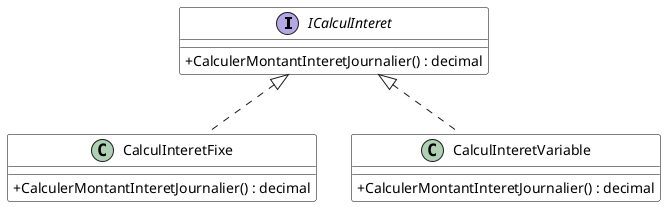 @startuml OCP_V01_s01

skinparam classAttributeIconSize 0
skinparam class {
    BackgroundColor White
    BorderColor #000
}
allowmixing

interface ICalculInteret {
    + CalculerMontantInteretJournalier() : decimal
}

class CalculInteretFixe {
    + CalculerMontantInteretJournalier() : decimal
}

class CalculInteretVariable {
    + CalculerMontantInteretJournalier() : decimal
}

ICalculInteret <|.. CalculInteretFixe
ICalculInteret <|.. CalculInteretVariable

@enduml